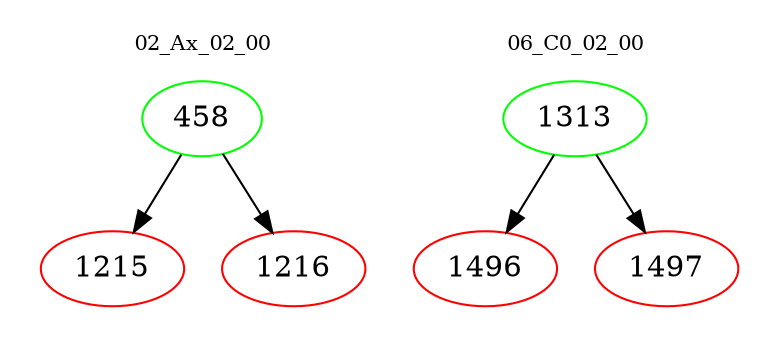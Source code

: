 digraph{
subgraph cluster_0 {
color = white
label = "02_Ax_02_00";
fontsize=10;
T0_458 [label="458", color="green"]
T0_458 -> T0_1215 [color="black"]
T0_1215 [label="1215", color="red"]
T0_458 -> T0_1216 [color="black"]
T0_1216 [label="1216", color="red"]
}
subgraph cluster_1 {
color = white
label = "06_C0_02_00";
fontsize=10;
T1_1313 [label="1313", color="green"]
T1_1313 -> T1_1496 [color="black"]
T1_1496 [label="1496", color="red"]
T1_1313 -> T1_1497 [color="black"]
T1_1497 [label="1497", color="red"]
}
}
